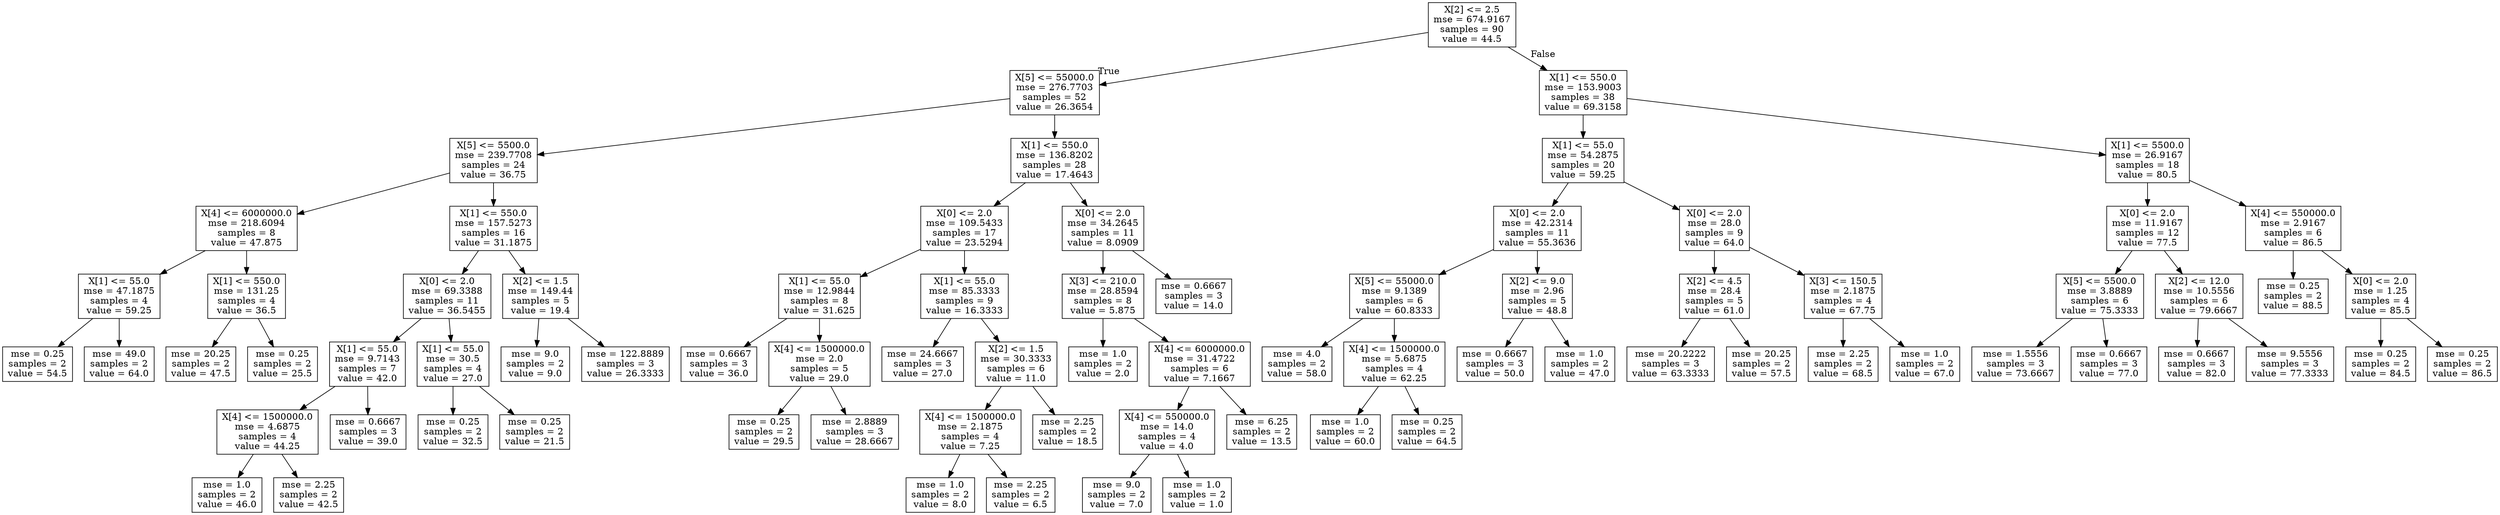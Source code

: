 digraph Tree {
node [shape=box] ;
0 [label="X[2] <= 2.5\nmse = 674.9167\nsamples = 90\nvalue = 44.5"] ;
1 [label="X[5] <= 55000.0\nmse = 276.7703\nsamples = 52\nvalue = 26.3654"] ;
0 -> 1 [labeldistance=2.5, labelangle=45, headlabel="True"] ;
2 [label="X[5] <= 5500.0\nmse = 239.7708\nsamples = 24\nvalue = 36.75"] ;
1 -> 2 ;
3 [label="X[4] <= 6000000.0\nmse = 218.6094\nsamples = 8\nvalue = 47.875"] ;
2 -> 3 ;
4 [label="X[1] <= 55.0\nmse = 47.1875\nsamples = 4\nvalue = 59.25"] ;
3 -> 4 ;
5 [label="mse = 0.25\nsamples = 2\nvalue = 54.5"] ;
4 -> 5 ;
6 [label="mse = 49.0\nsamples = 2\nvalue = 64.0"] ;
4 -> 6 ;
7 [label="X[1] <= 550.0\nmse = 131.25\nsamples = 4\nvalue = 36.5"] ;
3 -> 7 ;
8 [label="mse = 20.25\nsamples = 2\nvalue = 47.5"] ;
7 -> 8 ;
9 [label="mse = 0.25\nsamples = 2\nvalue = 25.5"] ;
7 -> 9 ;
10 [label="X[1] <= 550.0\nmse = 157.5273\nsamples = 16\nvalue = 31.1875"] ;
2 -> 10 ;
11 [label="X[0] <= 2.0\nmse = 69.3388\nsamples = 11\nvalue = 36.5455"] ;
10 -> 11 ;
12 [label="X[1] <= 55.0\nmse = 9.7143\nsamples = 7\nvalue = 42.0"] ;
11 -> 12 ;
13 [label="X[4] <= 1500000.0\nmse = 4.6875\nsamples = 4\nvalue = 44.25"] ;
12 -> 13 ;
14 [label="mse = 1.0\nsamples = 2\nvalue = 46.0"] ;
13 -> 14 ;
15 [label="mse = 2.25\nsamples = 2\nvalue = 42.5"] ;
13 -> 15 ;
16 [label="mse = 0.6667\nsamples = 3\nvalue = 39.0"] ;
12 -> 16 ;
17 [label="X[1] <= 55.0\nmse = 30.5\nsamples = 4\nvalue = 27.0"] ;
11 -> 17 ;
18 [label="mse = 0.25\nsamples = 2\nvalue = 32.5"] ;
17 -> 18 ;
19 [label="mse = 0.25\nsamples = 2\nvalue = 21.5"] ;
17 -> 19 ;
20 [label="X[2] <= 1.5\nmse = 149.44\nsamples = 5\nvalue = 19.4"] ;
10 -> 20 ;
21 [label="mse = 9.0\nsamples = 2\nvalue = 9.0"] ;
20 -> 21 ;
22 [label="mse = 122.8889\nsamples = 3\nvalue = 26.3333"] ;
20 -> 22 ;
23 [label="X[1] <= 550.0\nmse = 136.8202\nsamples = 28\nvalue = 17.4643"] ;
1 -> 23 ;
24 [label="X[0] <= 2.0\nmse = 109.5433\nsamples = 17\nvalue = 23.5294"] ;
23 -> 24 ;
25 [label="X[1] <= 55.0\nmse = 12.9844\nsamples = 8\nvalue = 31.625"] ;
24 -> 25 ;
26 [label="mse = 0.6667\nsamples = 3\nvalue = 36.0"] ;
25 -> 26 ;
27 [label="X[4] <= 1500000.0\nmse = 2.0\nsamples = 5\nvalue = 29.0"] ;
25 -> 27 ;
28 [label="mse = 0.25\nsamples = 2\nvalue = 29.5"] ;
27 -> 28 ;
29 [label="mse = 2.8889\nsamples = 3\nvalue = 28.6667"] ;
27 -> 29 ;
30 [label="X[1] <= 55.0\nmse = 85.3333\nsamples = 9\nvalue = 16.3333"] ;
24 -> 30 ;
31 [label="mse = 24.6667\nsamples = 3\nvalue = 27.0"] ;
30 -> 31 ;
32 [label="X[2] <= 1.5\nmse = 30.3333\nsamples = 6\nvalue = 11.0"] ;
30 -> 32 ;
33 [label="X[4] <= 1500000.0\nmse = 2.1875\nsamples = 4\nvalue = 7.25"] ;
32 -> 33 ;
34 [label="mse = 1.0\nsamples = 2\nvalue = 8.0"] ;
33 -> 34 ;
35 [label="mse = 2.25\nsamples = 2\nvalue = 6.5"] ;
33 -> 35 ;
36 [label="mse = 2.25\nsamples = 2\nvalue = 18.5"] ;
32 -> 36 ;
37 [label="X[0] <= 2.0\nmse = 34.2645\nsamples = 11\nvalue = 8.0909"] ;
23 -> 37 ;
38 [label="X[3] <= 210.0\nmse = 28.8594\nsamples = 8\nvalue = 5.875"] ;
37 -> 38 ;
39 [label="mse = 1.0\nsamples = 2\nvalue = 2.0"] ;
38 -> 39 ;
40 [label="X[4] <= 6000000.0\nmse = 31.4722\nsamples = 6\nvalue = 7.1667"] ;
38 -> 40 ;
41 [label="X[4] <= 550000.0\nmse = 14.0\nsamples = 4\nvalue = 4.0"] ;
40 -> 41 ;
42 [label="mse = 9.0\nsamples = 2\nvalue = 7.0"] ;
41 -> 42 ;
43 [label="mse = 1.0\nsamples = 2\nvalue = 1.0"] ;
41 -> 43 ;
44 [label="mse = 6.25\nsamples = 2\nvalue = 13.5"] ;
40 -> 44 ;
45 [label="mse = 0.6667\nsamples = 3\nvalue = 14.0"] ;
37 -> 45 ;
46 [label="X[1] <= 550.0\nmse = 153.9003\nsamples = 38\nvalue = 69.3158"] ;
0 -> 46 [labeldistance=2.5, labelangle=-45, headlabel="False"] ;
47 [label="X[1] <= 55.0\nmse = 54.2875\nsamples = 20\nvalue = 59.25"] ;
46 -> 47 ;
48 [label="X[0] <= 2.0\nmse = 42.2314\nsamples = 11\nvalue = 55.3636"] ;
47 -> 48 ;
49 [label="X[5] <= 55000.0\nmse = 9.1389\nsamples = 6\nvalue = 60.8333"] ;
48 -> 49 ;
50 [label="mse = 4.0\nsamples = 2\nvalue = 58.0"] ;
49 -> 50 ;
51 [label="X[4] <= 1500000.0\nmse = 5.6875\nsamples = 4\nvalue = 62.25"] ;
49 -> 51 ;
52 [label="mse = 1.0\nsamples = 2\nvalue = 60.0"] ;
51 -> 52 ;
53 [label="mse = 0.25\nsamples = 2\nvalue = 64.5"] ;
51 -> 53 ;
54 [label="X[2] <= 9.0\nmse = 2.96\nsamples = 5\nvalue = 48.8"] ;
48 -> 54 ;
55 [label="mse = 0.6667\nsamples = 3\nvalue = 50.0"] ;
54 -> 55 ;
56 [label="mse = 1.0\nsamples = 2\nvalue = 47.0"] ;
54 -> 56 ;
57 [label="X[0] <= 2.0\nmse = 28.0\nsamples = 9\nvalue = 64.0"] ;
47 -> 57 ;
58 [label="X[2] <= 4.5\nmse = 28.4\nsamples = 5\nvalue = 61.0"] ;
57 -> 58 ;
59 [label="mse = 20.2222\nsamples = 3\nvalue = 63.3333"] ;
58 -> 59 ;
60 [label="mse = 20.25\nsamples = 2\nvalue = 57.5"] ;
58 -> 60 ;
61 [label="X[3] <= 150.5\nmse = 2.1875\nsamples = 4\nvalue = 67.75"] ;
57 -> 61 ;
62 [label="mse = 2.25\nsamples = 2\nvalue = 68.5"] ;
61 -> 62 ;
63 [label="mse = 1.0\nsamples = 2\nvalue = 67.0"] ;
61 -> 63 ;
64 [label="X[1] <= 5500.0\nmse = 26.9167\nsamples = 18\nvalue = 80.5"] ;
46 -> 64 ;
65 [label="X[0] <= 2.0\nmse = 11.9167\nsamples = 12\nvalue = 77.5"] ;
64 -> 65 ;
66 [label="X[5] <= 5500.0\nmse = 3.8889\nsamples = 6\nvalue = 75.3333"] ;
65 -> 66 ;
67 [label="mse = 1.5556\nsamples = 3\nvalue = 73.6667"] ;
66 -> 67 ;
68 [label="mse = 0.6667\nsamples = 3\nvalue = 77.0"] ;
66 -> 68 ;
69 [label="X[2] <= 12.0\nmse = 10.5556\nsamples = 6\nvalue = 79.6667"] ;
65 -> 69 ;
70 [label="mse = 0.6667\nsamples = 3\nvalue = 82.0"] ;
69 -> 70 ;
71 [label="mse = 9.5556\nsamples = 3\nvalue = 77.3333"] ;
69 -> 71 ;
72 [label="X[4] <= 550000.0\nmse = 2.9167\nsamples = 6\nvalue = 86.5"] ;
64 -> 72 ;
73 [label="mse = 0.25\nsamples = 2\nvalue = 88.5"] ;
72 -> 73 ;
74 [label="X[0] <= 2.0\nmse = 1.25\nsamples = 4\nvalue = 85.5"] ;
72 -> 74 ;
75 [label="mse = 0.25\nsamples = 2\nvalue = 84.5"] ;
74 -> 75 ;
76 [label="mse = 0.25\nsamples = 2\nvalue = 86.5"] ;
74 -> 76 ;
}